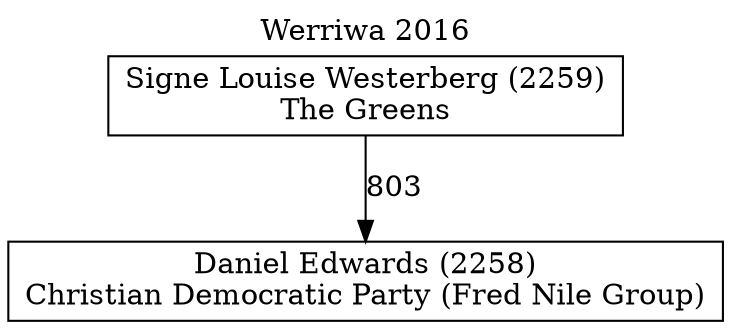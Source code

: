 // House preference flow
digraph "Daniel Edwards (2258)_Werriwa_2016" {
	graph [label="Werriwa 2016" labelloc=t mclimit=10]
	node [shape=box]
	"Daniel Edwards (2258)" [label="Daniel Edwards (2258)
Christian Democratic Party (Fred Nile Group)"]
	"Signe Louise Westerberg (2259)" [label="Signe Louise Westerberg (2259)
The Greens"]
	"Signe Louise Westerberg (2259)" -> "Daniel Edwards (2258)" [label=803]
}
